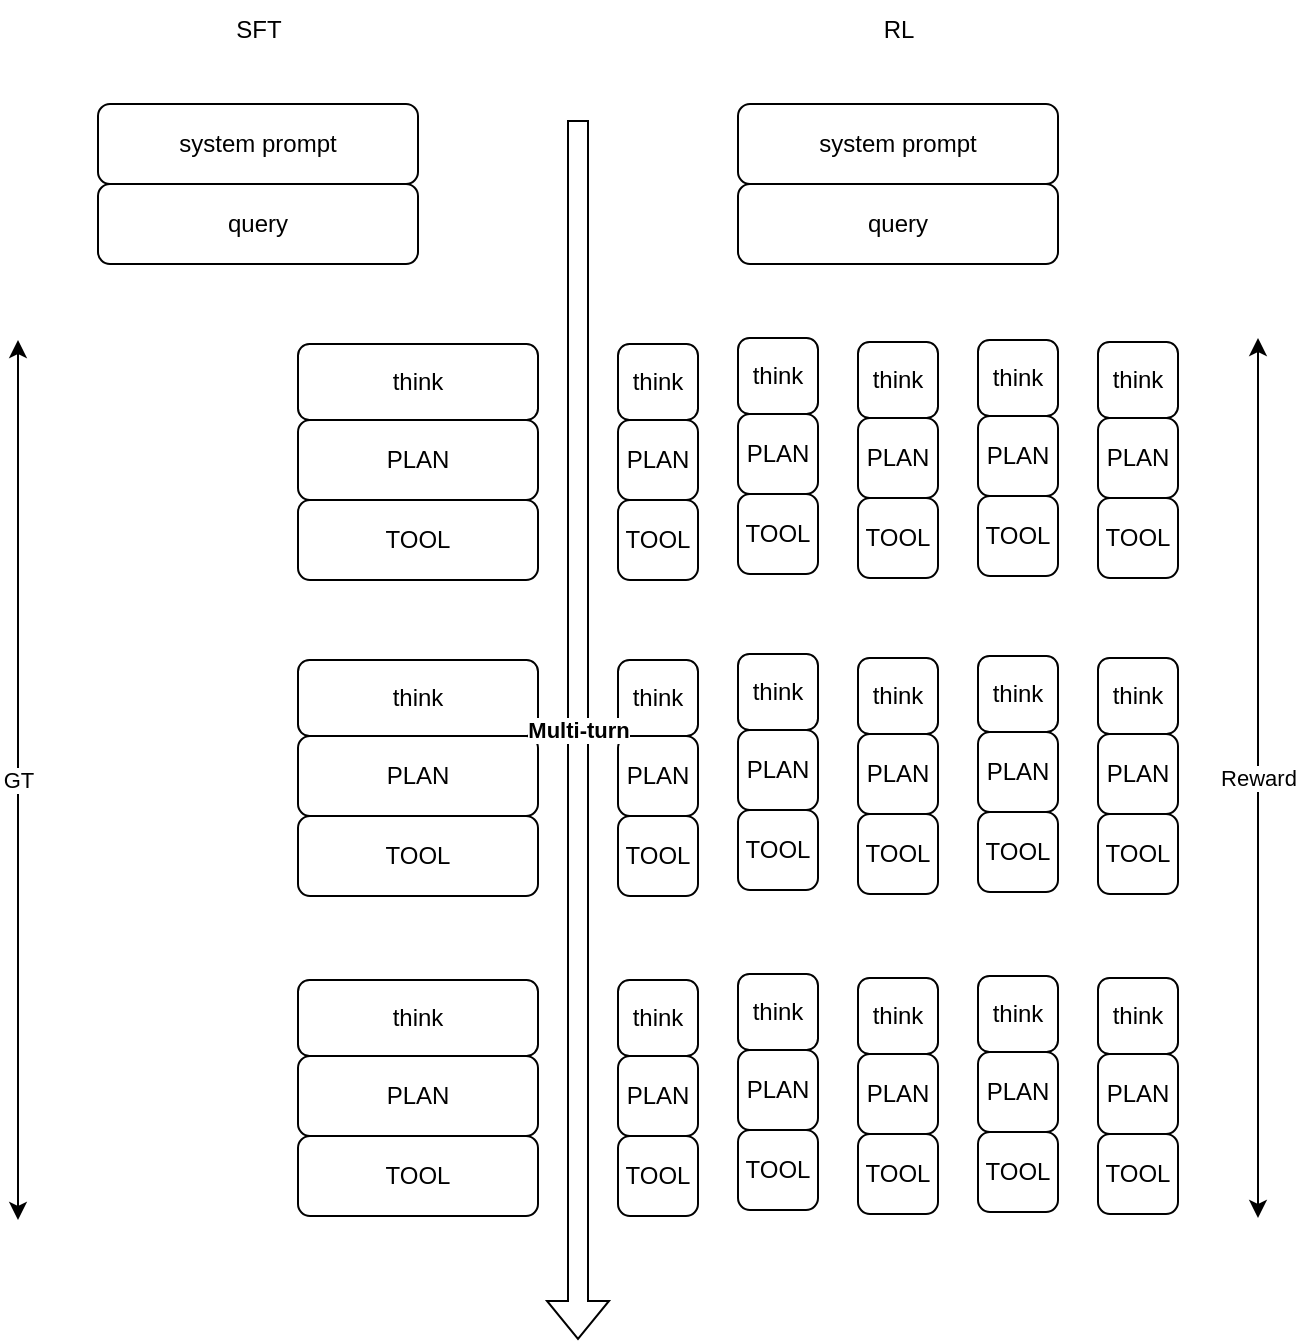 <mxfile version="28.0.6">
  <diagram name="第 1 页" id="1-Jnj2OXeTHvH94W0eM9">
    <mxGraphModel dx="2066" dy="1111" grid="1" gridSize="10" guides="1" tooltips="1" connect="1" arrows="1" fold="1" page="1" pageScale="1" pageWidth="827" pageHeight="1169" math="0" shadow="0">
      <root>
        <mxCell id="0" />
        <mxCell id="1" parent="0" />
        <mxCell id="kIH4VswwCRjVbhYR88mj-3" value="system prompt" style="rounded=1;whiteSpace=wrap;html=1;" vertex="1" parent="1">
          <mxGeometry x="480" y="162" width="160" height="40" as="geometry" />
        </mxCell>
        <mxCell id="kIH4VswwCRjVbhYR88mj-4" value="query" style="rounded=1;whiteSpace=wrap;html=1;" vertex="1" parent="1">
          <mxGeometry x="480" y="202" width="160" height="40" as="geometry" />
        </mxCell>
        <mxCell id="kIH4VswwCRjVbhYR88mj-8" value="think" style="rounded=1;whiteSpace=wrap;html=1;" vertex="1" parent="1">
          <mxGeometry x="260" y="282" width="120" height="38" as="geometry" />
        </mxCell>
        <mxCell id="kIH4VswwCRjVbhYR88mj-9" value="PLAN" style="rounded=1;whiteSpace=wrap;html=1;" vertex="1" parent="1">
          <mxGeometry x="260" y="320" width="120" height="40" as="geometry" />
        </mxCell>
        <mxCell id="kIH4VswwCRjVbhYR88mj-11" value="system prompt" style="rounded=1;whiteSpace=wrap;html=1;" vertex="1" parent="1">
          <mxGeometry x="160" y="162" width="160" height="40" as="geometry" />
        </mxCell>
        <mxCell id="kIH4VswwCRjVbhYR88mj-12" value="query" style="rounded=1;whiteSpace=wrap;html=1;" vertex="1" parent="1">
          <mxGeometry x="160" y="202" width="160" height="40" as="geometry" />
        </mxCell>
        <mxCell id="kIH4VswwCRjVbhYR88mj-13" value="SFT" style="text;html=1;align=center;verticalAlign=middle;resizable=0;points=[];autosize=1;strokeColor=none;fillColor=none;" vertex="1" parent="1">
          <mxGeometry x="215" y="110" width="50" height="30" as="geometry" />
        </mxCell>
        <mxCell id="kIH4VswwCRjVbhYR88mj-14" value="RL" style="text;html=1;align=center;verticalAlign=middle;resizable=0;points=[];autosize=1;strokeColor=none;fillColor=none;" vertex="1" parent="1">
          <mxGeometry x="540" y="110" width="40" height="30" as="geometry" />
        </mxCell>
        <mxCell id="kIH4VswwCRjVbhYR88mj-15" value="TOOL" style="rounded=1;whiteSpace=wrap;html=1;" vertex="1" parent="1">
          <mxGeometry x="260" y="360" width="120" height="40" as="geometry" />
        </mxCell>
        <mxCell id="kIH4VswwCRjVbhYR88mj-18" value="think" style="rounded=1;whiteSpace=wrap;html=1;" vertex="1" parent="1">
          <mxGeometry x="540" y="281" width="40" height="38" as="geometry" />
        </mxCell>
        <mxCell id="kIH4VswwCRjVbhYR88mj-19" value="PLAN" style="rounded=1;whiteSpace=wrap;html=1;" vertex="1" parent="1">
          <mxGeometry x="540" y="319" width="40" height="40" as="geometry" />
        </mxCell>
        <mxCell id="kIH4VswwCRjVbhYR88mj-20" value="TOOL" style="rounded=1;whiteSpace=wrap;html=1;" vertex="1" parent="1">
          <mxGeometry x="540" y="359" width="40" height="40" as="geometry" />
        </mxCell>
        <mxCell id="kIH4VswwCRjVbhYR88mj-21" value="think" style="rounded=1;whiteSpace=wrap;html=1;" vertex="1" parent="1">
          <mxGeometry x="260" y="440" width="120" height="38" as="geometry" />
        </mxCell>
        <mxCell id="kIH4VswwCRjVbhYR88mj-22" value="PLAN" style="rounded=1;whiteSpace=wrap;html=1;" vertex="1" parent="1">
          <mxGeometry x="260" y="478" width="120" height="40" as="geometry" />
        </mxCell>
        <mxCell id="kIH4VswwCRjVbhYR88mj-23" value="TOOL" style="rounded=1;whiteSpace=wrap;html=1;" vertex="1" parent="1">
          <mxGeometry x="260" y="518" width="120" height="40" as="geometry" />
        </mxCell>
        <mxCell id="kIH4VswwCRjVbhYR88mj-24" value="think" style="rounded=1;whiteSpace=wrap;html=1;" vertex="1" parent="1">
          <mxGeometry x="260" y="600" width="120" height="38" as="geometry" />
        </mxCell>
        <mxCell id="kIH4VswwCRjVbhYR88mj-25" value="PLAN" style="rounded=1;whiteSpace=wrap;html=1;" vertex="1" parent="1">
          <mxGeometry x="260" y="638" width="120" height="40" as="geometry" />
        </mxCell>
        <mxCell id="kIH4VswwCRjVbhYR88mj-26" value="TOOL" style="rounded=1;whiteSpace=wrap;html=1;" vertex="1" parent="1">
          <mxGeometry x="260" y="678" width="120" height="40" as="geometry" />
        </mxCell>
        <mxCell id="kIH4VswwCRjVbhYR88mj-27" value="think" style="rounded=1;whiteSpace=wrap;html=1;" vertex="1" parent="1">
          <mxGeometry x="600" y="280" width="40" height="38" as="geometry" />
        </mxCell>
        <mxCell id="kIH4VswwCRjVbhYR88mj-28" value="PLAN" style="rounded=1;whiteSpace=wrap;html=1;" vertex="1" parent="1">
          <mxGeometry x="600" y="318" width="40" height="40" as="geometry" />
        </mxCell>
        <mxCell id="kIH4VswwCRjVbhYR88mj-29" value="TOOL" style="rounded=1;whiteSpace=wrap;html=1;" vertex="1" parent="1">
          <mxGeometry x="600" y="358" width="40" height="40" as="geometry" />
        </mxCell>
        <mxCell id="kIH4VswwCRjVbhYR88mj-30" value="think" style="rounded=1;whiteSpace=wrap;html=1;" vertex="1" parent="1">
          <mxGeometry x="480" y="279" width="40" height="38" as="geometry" />
        </mxCell>
        <mxCell id="kIH4VswwCRjVbhYR88mj-31" value="PLAN" style="rounded=1;whiteSpace=wrap;html=1;" vertex="1" parent="1">
          <mxGeometry x="480" y="317" width="40" height="40" as="geometry" />
        </mxCell>
        <mxCell id="kIH4VswwCRjVbhYR88mj-32" value="TOOL" style="rounded=1;whiteSpace=wrap;html=1;" vertex="1" parent="1">
          <mxGeometry x="480" y="357" width="40" height="40" as="geometry" />
        </mxCell>
        <mxCell id="kIH4VswwCRjVbhYR88mj-33" value="think" style="rounded=1;whiteSpace=wrap;html=1;" vertex="1" parent="1">
          <mxGeometry x="660" y="281" width="40" height="38" as="geometry" />
        </mxCell>
        <mxCell id="kIH4VswwCRjVbhYR88mj-34" value="PLAN" style="rounded=1;whiteSpace=wrap;html=1;" vertex="1" parent="1">
          <mxGeometry x="660" y="319" width="40" height="40" as="geometry" />
        </mxCell>
        <mxCell id="kIH4VswwCRjVbhYR88mj-35" value="TOOL" style="rounded=1;whiteSpace=wrap;html=1;" vertex="1" parent="1">
          <mxGeometry x="660" y="359" width="40" height="40" as="geometry" />
        </mxCell>
        <mxCell id="kIH4VswwCRjVbhYR88mj-36" value="think" style="rounded=1;whiteSpace=wrap;html=1;" vertex="1" parent="1">
          <mxGeometry x="420" y="282" width="40" height="38" as="geometry" />
        </mxCell>
        <mxCell id="kIH4VswwCRjVbhYR88mj-37" value="PLAN" style="rounded=1;whiteSpace=wrap;html=1;" vertex="1" parent="1">
          <mxGeometry x="420" y="320" width="40" height="40" as="geometry" />
        </mxCell>
        <mxCell id="kIH4VswwCRjVbhYR88mj-38" value="TOOL" style="rounded=1;whiteSpace=wrap;html=1;" vertex="1" parent="1">
          <mxGeometry x="420" y="360" width="40" height="40" as="geometry" />
        </mxCell>
        <mxCell id="kIH4VswwCRjVbhYR88mj-39" value="GT" style="endArrow=classic;startArrow=classic;html=1;rounded=0;" edge="1" parent="1">
          <mxGeometry width="50" height="50" relative="1" as="geometry">
            <mxPoint x="120" y="720" as="sourcePoint" />
            <mxPoint x="120" y="280" as="targetPoint" />
          </mxGeometry>
        </mxCell>
        <mxCell id="kIH4VswwCRjVbhYR88mj-40" value="think" style="rounded=1;whiteSpace=wrap;html=1;" vertex="1" parent="1">
          <mxGeometry x="540" y="439" width="40" height="38" as="geometry" />
        </mxCell>
        <mxCell id="kIH4VswwCRjVbhYR88mj-41" value="PLAN" style="rounded=1;whiteSpace=wrap;html=1;" vertex="1" parent="1">
          <mxGeometry x="540" y="477" width="40" height="40" as="geometry" />
        </mxCell>
        <mxCell id="kIH4VswwCRjVbhYR88mj-42" value="TOOL" style="rounded=1;whiteSpace=wrap;html=1;" vertex="1" parent="1">
          <mxGeometry x="540" y="517" width="40" height="40" as="geometry" />
        </mxCell>
        <mxCell id="kIH4VswwCRjVbhYR88mj-43" value="think" style="rounded=1;whiteSpace=wrap;html=1;" vertex="1" parent="1">
          <mxGeometry x="600" y="438" width="40" height="38" as="geometry" />
        </mxCell>
        <mxCell id="kIH4VswwCRjVbhYR88mj-44" value="PLAN" style="rounded=1;whiteSpace=wrap;html=1;" vertex="1" parent="1">
          <mxGeometry x="600" y="476" width="40" height="40" as="geometry" />
        </mxCell>
        <mxCell id="kIH4VswwCRjVbhYR88mj-45" value="TOOL" style="rounded=1;whiteSpace=wrap;html=1;" vertex="1" parent="1">
          <mxGeometry x="600" y="516" width="40" height="40" as="geometry" />
        </mxCell>
        <mxCell id="kIH4VswwCRjVbhYR88mj-46" value="think" style="rounded=1;whiteSpace=wrap;html=1;" vertex="1" parent="1">
          <mxGeometry x="480" y="437" width="40" height="38" as="geometry" />
        </mxCell>
        <mxCell id="kIH4VswwCRjVbhYR88mj-47" value="PLAN" style="rounded=1;whiteSpace=wrap;html=1;" vertex="1" parent="1">
          <mxGeometry x="480" y="475" width="40" height="40" as="geometry" />
        </mxCell>
        <mxCell id="kIH4VswwCRjVbhYR88mj-48" value="TOOL" style="rounded=1;whiteSpace=wrap;html=1;" vertex="1" parent="1">
          <mxGeometry x="480" y="515" width="40" height="40" as="geometry" />
        </mxCell>
        <mxCell id="kIH4VswwCRjVbhYR88mj-49" value="think" style="rounded=1;whiteSpace=wrap;html=1;" vertex="1" parent="1">
          <mxGeometry x="660" y="439" width="40" height="38" as="geometry" />
        </mxCell>
        <mxCell id="kIH4VswwCRjVbhYR88mj-50" value="PLAN" style="rounded=1;whiteSpace=wrap;html=1;" vertex="1" parent="1">
          <mxGeometry x="660" y="477" width="40" height="40" as="geometry" />
        </mxCell>
        <mxCell id="kIH4VswwCRjVbhYR88mj-51" value="TOOL" style="rounded=1;whiteSpace=wrap;html=1;" vertex="1" parent="1">
          <mxGeometry x="660" y="517" width="40" height="40" as="geometry" />
        </mxCell>
        <mxCell id="kIH4VswwCRjVbhYR88mj-52" value="think" style="rounded=1;whiteSpace=wrap;html=1;" vertex="1" parent="1">
          <mxGeometry x="420" y="440" width="40" height="38" as="geometry" />
        </mxCell>
        <mxCell id="kIH4VswwCRjVbhYR88mj-53" value="PLAN" style="rounded=1;whiteSpace=wrap;html=1;" vertex="1" parent="1">
          <mxGeometry x="420" y="478" width="40" height="40" as="geometry" />
        </mxCell>
        <mxCell id="kIH4VswwCRjVbhYR88mj-54" value="TOOL" style="rounded=1;whiteSpace=wrap;html=1;" vertex="1" parent="1">
          <mxGeometry x="420" y="518" width="40" height="40" as="geometry" />
        </mxCell>
        <mxCell id="kIH4VswwCRjVbhYR88mj-55" value="think" style="rounded=1;whiteSpace=wrap;html=1;" vertex="1" parent="1">
          <mxGeometry x="540" y="599" width="40" height="38" as="geometry" />
        </mxCell>
        <mxCell id="kIH4VswwCRjVbhYR88mj-56" value="PLAN" style="rounded=1;whiteSpace=wrap;html=1;" vertex="1" parent="1">
          <mxGeometry x="540" y="637" width="40" height="40" as="geometry" />
        </mxCell>
        <mxCell id="kIH4VswwCRjVbhYR88mj-57" value="TOOL" style="rounded=1;whiteSpace=wrap;html=1;" vertex="1" parent="1">
          <mxGeometry x="540" y="677" width="40" height="40" as="geometry" />
        </mxCell>
        <mxCell id="kIH4VswwCRjVbhYR88mj-58" value="think" style="rounded=1;whiteSpace=wrap;html=1;" vertex="1" parent="1">
          <mxGeometry x="600" y="598" width="40" height="38" as="geometry" />
        </mxCell>
        <mxCell id="kIH4VswwCRjVbhYR88mj-59" value="PLAN" style="rounded=1;whiteSpace=wrap;html=1;" vertex="1" parent="1">
          <mxGeometry x="600" y="636" width="40" height="40" as="geometry" />
        </mxCell>
        <mxCell id="kIH4VswwCRjVbhYR88mj-60" value="TOOL" style="rounded=1;whiteSpace=wrap;html=1;" vertex="1" parent="1">
          <mxGeometry x="600" y="676" width="40" height="40" as="geometry" />
        </mxCell>
        <mxCell id="kIH4VswwCRjVbhYR88mj-61" value="think" style="rounded=1;whiteSpace=wrap;html=1;" vertex="1" parent="1">
          <mxGeometry x="480" y="597" width="40" height="38" as="geometry" />
        </mxCell>
        <mxCell id="kIH4VswwCRjVbhYR88mj-62" value="PLAN" style="rounded=1;whiteSpace=wrap;html=1;" vertex="1" parent="1">
          <mxGeometry x="480" y="635" width="40" height="40" as="geometry" />
        </mxCell>
        <mxCell id="kIH4VswwCRjVbhYR88mj-63" value="TOOL" style="rounded=1;whiteSpace=wrap;html=1;" vertex="1" parent="1">
          <mxGeometry x="480" y="675" width="40" height="40" as="geometry" />
        </mxCell>
        <mxCell id="kIH4VswwCRjVbhYR88mj-64" value="think" style="rounded=1;whiteSpace=wrap;html=1;" vertex="1" parent="1">
          <mxGeometry x="660" y="599" width="40" height="38" as="geometry" />
        </mxCell>
        <mxCell id="kIH4VswwCRjVbhYR88mj-65" value="PLAN" style="rounded=1;whiteSpace=wrap;html=1;" vertex="1" parent="1">
          <mxGeometry x="660" y="637" width="40" height="40" as="geometry" />
        </mxCell>
        <mxCell id="kIH4VswwCRjVbhYR88mj-66" value="TOOL" style="rounded=1;whiteSpace=wrap;html=1;" vertex="1" parent="1">
          <mxGeometry x="660" y="677" width="40" height="40" as="geometry" />
        </mxCell>
        <mxCell id="kIH4VswwCRjVbhYR88mj-67" value="think" style="rounded=1;whiteSpace=wrap;html=1;" vertex="1" parent="1">
          <mxGeometry x="420" y="600" width="40" height="38" as="geometry" />
        </mxCell>
        <mxCell id="kIH4VswwCRjVbhYR88mj-68" value="PLAN" style="rounded=1;whiteSpace=wrap;html=1;" vertex="1" parent="1">
          <mxGeometry x="420" y="638" width="40" height="40" as="geometry" />
        </mxCell>
        <mxCell id="kIH4VswwCRjVbhYR88mj-69" value="TOOL" style="rounded=1;whiteSpace=wrap;html=1;" vertex="1" parent="1">
          <mxGeometry x="420" y="678" width="40" height="40" as="geometry" />
        </mxCell>
        <mxCell id="kIH4VswwCRjVbhYR88mj-70" value="Reward" style="endArrow=classic;startArrow=classic;html=1;rounded=0;" edge="1" parent="1">
          <mxGeometry width="50" height="50" relative="1" as="geometry">
            <mxPoint x="740" y="719" as="sourcePoint" />
            <mxPoint x="740" y="279" as="targetPoint" />
          </mxGeometry>
        </mxCell>
        <mxCell id="kIH4VswwCRjVbhYR88mj-71" value="Multi-turn" style="shape=flexArrow;endArrow=classic;html=1;rounded=0;fontStyle=1" edge="1" parent="1">
          <mxGeometry width="50" height="50" relative="1" as="geometry">
            <mxPoint x="400" y="170" as="sourcePoint" />
            <mxPoint x="400" y="780" as="targetPoint" />
          </mxGeometry>
        </mxCell>
      </root>
    </mxGraphModel>
  </diagram>
</mxfile>
